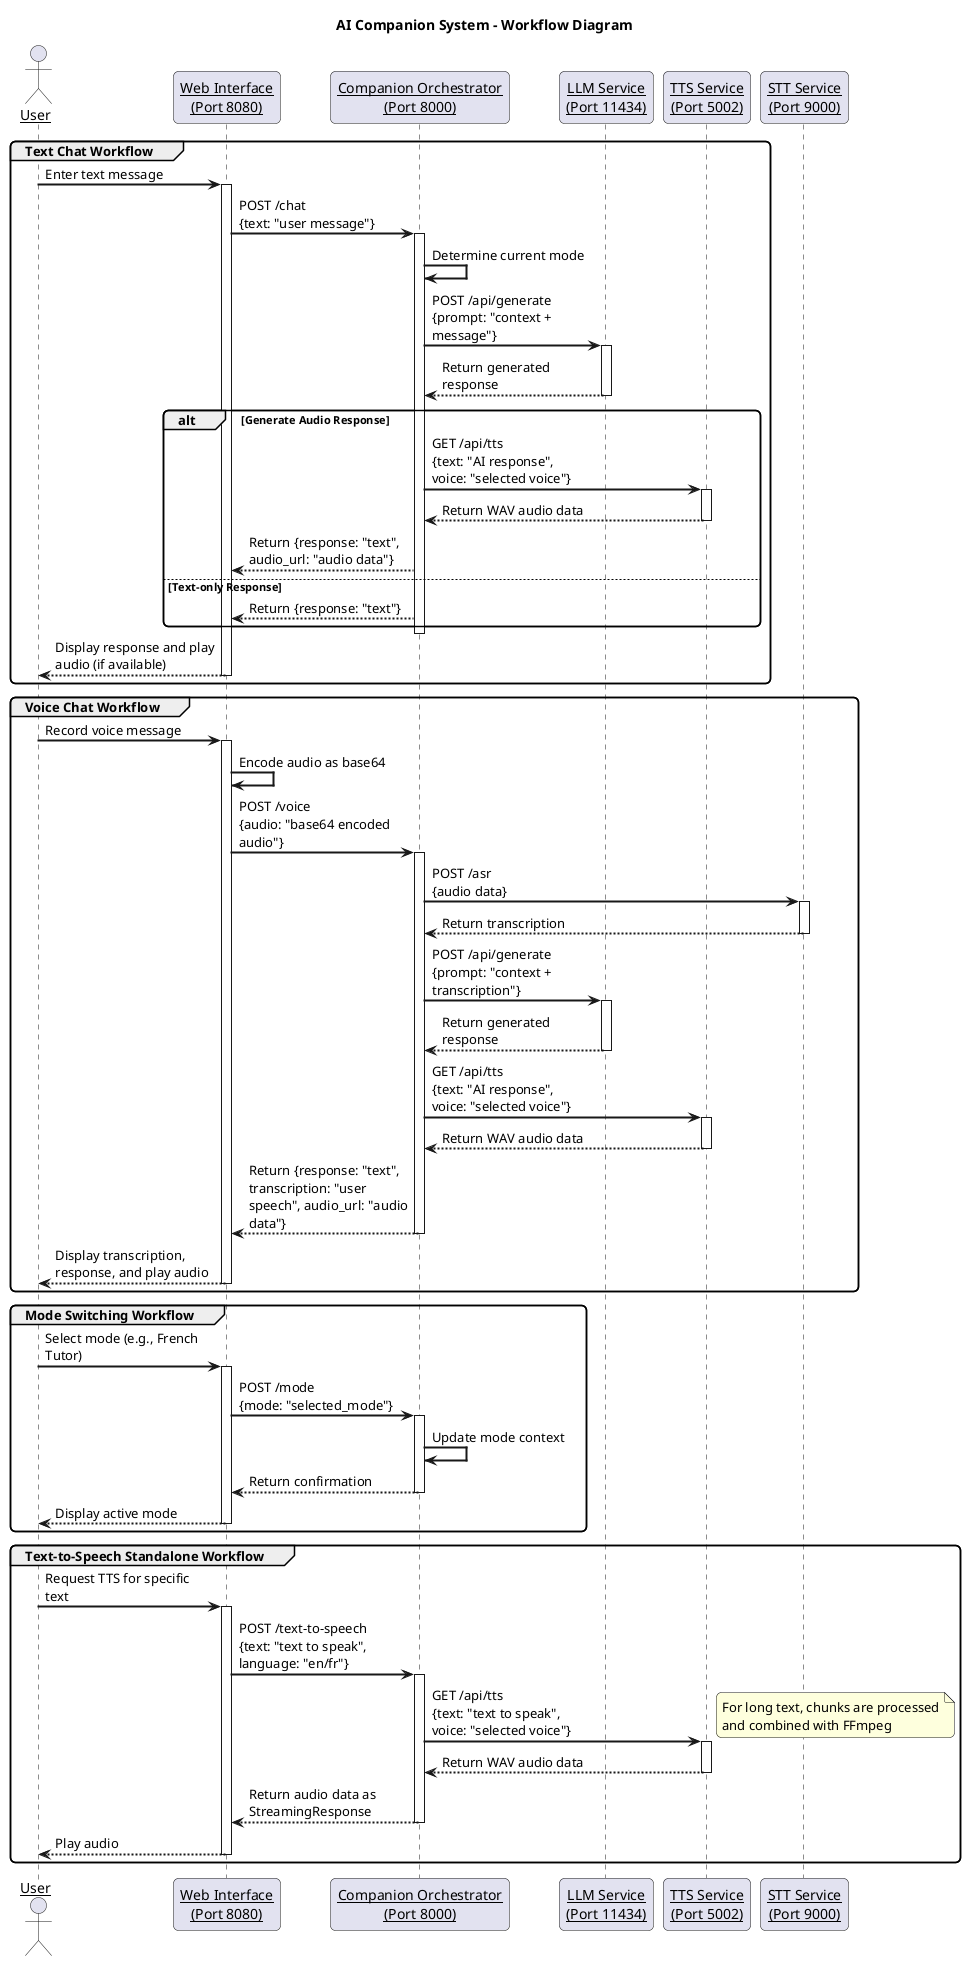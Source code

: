 @startuml "AI Companion System - Workflow Diagram"

' Styling
skinparam sequenceArrowThickness 2
skinparam roundcorner 10
skinparam maxmessagesize 160
skinparam sequenceParticipant underline

' Title
title AI Companion System - Workflow Diagram

' Participants
actor User
participant "Web Interface\n(Port 8080)" as WebUI
participant "Companion Orchestrator\n(Port 8000)" as Orchestrator
participant "LLM Service\n(Port 11434)" as LLM
participant "TTS Service\n(Port 5002)" as TTS
participant "STT Service\n(Port 9000)" as STT

' Main flow - Text Input
group Text Chat Workflow
    User -> WebUI: Enter text message
    activate WebUI
    WebUI -> Orchestrator: POST /chat\n{text: "user message"}
    activate Orchestrator
    Orchestrator -> Orchestrator: Determine current mode
    Orchestrator -> LLM: POST /api/generate\n{prompt: "context + message"}
    activate LLM
    LLM --> Orchestrator: Return generated response
    deactivate LLM
    
    alt Generate Audio Response
        Orchestrator -> TTS: GET /api/tts\n{text: "AI response", voice: "selected voice"}
        activate TTS
        TTS --> Orchestrator: Return WAV audio data
        deactivate TTS
        Orchestrator --> WebUI: Return {response: "text", audio_url: "audio data"}
    else Text-only Response
        Orchestrator --> WebUI: Return {response: "text"}
    end
    
    deactivate Orchestrator
    WebUI --> User: Display response and play audio (if available)
    deactivate WebUI
end

' Main flow - Voice Input
group Voice Chat Workflow
    User -> WebUI: Record voice message
    activate WebUI
    WebUI -> WebUI: Encode audio as base64
    WebUI -> Orchestrator: POST /voice\n{audio: "base64 encoded audio"}
    activate Orchestrator
    
    Orchestrator -> STT: POST /asr\n{audio data}
    activate STT
    STT --> Orchestrator: Return transcription
    deactivate STT
    
    Orchestrator -> LLM: POST /api/generate\n{prompt: "context + transcription"}
    activate LLM
    LLM --> Orchestrator: Return generated response
    deactivate LLM
    
    Orchestrator -> TTS: GET /api/tts\n{text: "AI response", voice: "selected voice"}
    activate TTS
    TTS --> Orchestrator: Return WAV audio data
    deactivate TTS
    
    Orchestrator --> WebUI: Return {response: "text", transcription: "user speech", audio_url: "audio data"}
    deactivate Orchestrator
    
    WebUI --> User: Display transcription, response, and play audio
    deactivate WebUI
end

' Mode switching workflow
group Mode Switching Workflow
    User -> WebUI: Select mode (e.g., French Tutor)
    activate WebUI
    WebUI -> Orchestrator: POST /mode\n{mode: "selected_mode"}
    activate Orchestrator
    Orchestrator -> Orchestrator: Update mode context
    Orchestrator --> WebUI: Return confirmation
    deactivate Orchestrator
    WebUI --> User: Display active mode
    deactivate WebUI
end

' TTS standalone workflow
group Text-to-Speech Standalone Workflow
    User -> WebUI: Request TTS for specific text
    activate WebUI
    WebUI -> Orchestrator: POST /text-to-speech\n{text: "text to speak", language: "en/fr"}
    activate Orchestrator
    
    Orchestrator -> TTS: GET /api/tts\n{text: "text to speak", voice: "selected voice"}
    activate TTS
    note right: For long text, chunks are processed\nand combined with FFmpeg
    TTS --> Orchestrator: Return WAV audio data
    deactivate TTS
    
    Orchestrator --> WebUI: Return audio data as StreamingResponse
    deactivate Orchestrator
    WebUI --> User: Play audio
    deactivate WebUI
end

@enduml
